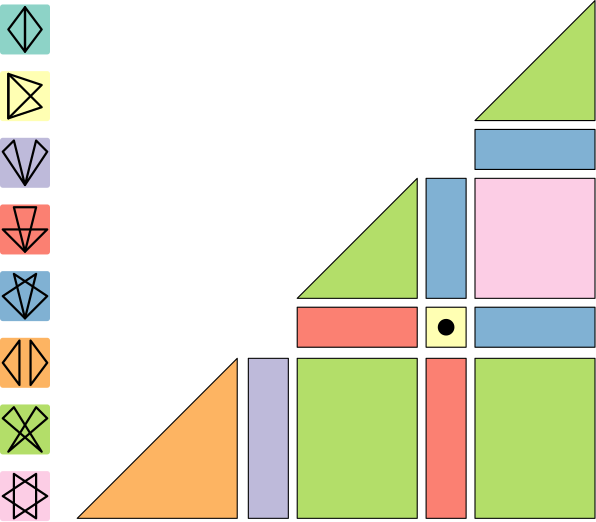 <?xml version="1.0"?>
<!DOCTYPE ipe SYSTEM "ipe.dtd">
<ipe version="70005" creator="Ipe 7.1.4">
<info created="D:20151120151800" modified="D:20151120160808"/>
<ipestyle name="basic">
<symbol name="arrow/arc(spx)">
<path stroke="sym-stroke" fill="sym-stroke" pen="sym-pen">
0 0 m
-1 0.333 l
-1 -0.333 l
h
</path>
</symbol>
<symbol name="arrow/farc(spx)">
<path stroke="sym-stroke" fill="white" pen="sym-pen">
0 0 m
-1 0.333 l
-1 -0.333 l
h
</path>
</symbol>
<symbol name="mark/circle(sx)" transformations="translations">
<path fill="sym-stroke">
0.6 0 0 0.6 0 0 e
0.4 0 0 0.4 0 0 e
</path>
</symbol>
<symbol name="mark/disk(sx)" transformations="translations">
<path fill="sym-stroke">
0.6 0 0 0.6 0 0 e
</path>
</symbol>
<symbol name="mark/fdisk(sfx)" transformations="translations">
<group>
<path fill="sym-fill">
0.5 0 0 0.5 0 0 e
</path>
<path fill="sym-stroke" fillrule="eofill">
0.6 0 0 0.6 0 0 e
0.4 0 0 0.4 0 0 e
</path>
</group>
</symbol>
<symbol name="mark/box(sx)" transformations="translations">
<path fill="sym-stroke" fillrule="eofill">
-0.6 -0.6 m
0.6 -0.6 l
0.6 0.6 l
-0.6 0.6 l
h
-0.4 -0.4 m
0.4 -0.4 l
0.4 0.4 l
-0.4 0.4 l
h
</path>
</symbol>
<symbol name="mark/square(sx)" transformations="translations">
<path fill="sym-stroke">
-0.6 -0.6 m
0.6 -0.6 l
0.6 0.6 l
-0.6 0.6 l
h
</path>
</symbol>
<symbol name="mark/fsquare(sfx)" transformations="translations">
<group>
<path fill="sym-fill">
-0.5 -0.5 m
0.5 -0.5 l
0.5 0.5 l
-0.5 0.5 l
h
</path>
<path fill="sym-stroke" fillrule="eofill">
-0.6 -0.6 m
0.6 -0.6 l
0.6 0.6 l
-0.6 0.6 l
h
-0.4 -0.4 m
0.4 -0.4 l
0.4 0.4 l
-0.4 0.4 l
h
</path>
</group>
</symbol>
<symbol name="mark/cross(sx)" transformations="translations">
<group>
<path fill="sym-stroke">
-0.43 -0.57 m
0.57 0.43 l
0.43 0.57 l
-0.57 -0.43 l
h
</path>
<path fill="sym-stroke">
-0.43 0.57 m
0.57 -0.43 l
0.43 -0.57 l
-0.57 0.43 l
h
</path>
</group>
</symbol>
<symbol name="arrow/fnormal(spx)">
<path stroke="sym-stroke" fill="white" pen="sym-pen">
0 0 m
-1 0.333 l
-1 -0.333 l
h
</path>
</symbol>
<symbol name="arrow/pointed(spx)">
<path stroke="sym-stroke" fill="sym-stroke" pen="sym-pen">
0 0 m
-1 0.333 l
-0.8 0 l
-1 -0.333 l
h
</path>
</symbol>
<symbol name="arrow/fpointed(spx)">
<path stroke="sym-stroke" fill="white" pen="sym-pen">
0 0 m
-1 0.333 l
-0.8 0 l
-1 -0.333 l
h
</path>
</symbol>
<symbol name="arrow/linear(spx)">
<path stroke="sym-stroke" pen="sym-pen">
-1 0.333 m
0 0 l
-1 -0.333 l
</path>
</symbol>
<symbol name="arrow/fdouble(spx)">
<path stroke="sym-stroke" fill="white" pen="sym-pen">
0 0 m
-1 0.333 l
-1 -0.333 l
h
-1 0 m
-2 0.333 l
-2 -0.333 l
h
</path>
</symbol>
<symbol name="arrow/double(spx)">
<path stroke="sym-stroke" fill="sym-stroke" pen="sym-pen">
0 0 m
-1 0.333 l
-1 -0.333 l
h
-1 0 m
-2 0.333 l
-2 -0.333 l
h
</path>
</symbol>
<pen name="heavier" value="0.8"/>
<pen name="fat" value="1.2"/>
<pen name="ultrafat" value="2"/>
<symbolsize name="large" value="5"/>
<symbolsize name="small" value="2"/>
<symbolsize name="tiny" value="1.1"/>
<arrowsize name="large" value="10"/>
<arrowsize name="small" value="5"/>
<arrowsize name="tiny" value="3"/>
<color name="red" value="1 0 0"/>
<color name="green" value="0 1 0"/>
<color name="blue" value="0 0 1"/>
<color name="yellow" value="1 1 0"/>
<color name="orange" value="1 0.647 0"/>
<color name="gold" value="1 0.843 0"/>
<color name="purple" value="0.627 0.125 0.941"/>
<color name="gray" value="0.745"/>
<color name="brown" value="0.647 0.165 0.165"/>
<color name="navy" value="0 0 0.502"/>
<color name="pink" value="1 0.753 0.796"/>
<color name="seagreen" value="0.18 0.545 0.341"/>
<color name="turquoise" value="0.251 0.878 0.816"/>
<color name="violet" value="0.933 0.51 0.933"/>
<color name="darkblue" value="0 0 0.545"/>
<color name="darkcyan" value="0 0.545 0.545"/>
<color name="darkgray" value="0.663"/>
<color name="darkgreen" value="0 0.392 0"/>
<color name="darkmagenta" value="0.545 0 0.545"/>
<color name="darkorange" value="1 0.549 0"/>
<color name="darkred" value="0.545 0 0"/>
<color name="lightblue" value="0.678 0.847 0.902"/>
<color name="lightcyan" value="0.878 1 1"/>
<color name="lightgray" value="0.827"/>
<color name="lightgreen" value="0.565 0.933 0.565"/>
<color name="lightyellow" value="1 1 0.878"/>
<dashstyle name="dashed" value="[4] 0"/>
<dashstyle name="dotted" value="[1 3] 0"/>
<dashstyle name="dash dotted" value="[4 2 1 2] 0"/>
<dashstyle name="dash dot dotted" value="[4 2 1 2 1 2] 0"/>
<textsize name="large" value="\large"/>
<textsize name="small" value="\small"/>
<textsize name="tiny" value="\tiny"/>
<textsize name="Large" value="\Large"/>
<textsize name="LARGE" value="\LARGE"/>
<textsize name="huge" value="\huge"/>
<textsize name="Huge" value="\Huge"/>
<textsize name="footnote" value="\footnotesize"/>
<textstyle name="center" begin="\begin{center}" end="\end{center}"/>
<textstyle name="itemize" begin="\begin{itemize}" end="\end{itemize}"/>
<textstyle name="item" begin="\begin{itemize}\item{}" end="\end{itemize}"/>
<gridsize name="4 pts" value="4"/>
<gridsize name="8 pts (~3 mm)" value="8"/>
<gridsize name="16 pts (~6 mm)" value="16"/>
<gridsize name="32 pts (~12 mm)" value="32"/>
<gridsize name="10 pts (~3.5 mm)" value="10"/>
<gridsize name="20 pts (~7 mm)" value="20"/>
<gridsize name="14 pts (~5 mm)" value="14"/>
<gridsize name="28 pts (~10 mm)" value="28"/>
<gridsize name="56 pts (~20 mm)" value="56"/>
<anglesize name="90 deg" value="90"/>
<anglesize name="60 deg" value="60"/>
<anglesize name="45 deg" value="45"/>
<anglesize name="30 deg" value="30"/>
<anglesize name="22.5 deg" value="22.5"/>
<tiling name="falling" angle="-60" step="4" width="1"/>
<tiling name="rising" angle="30" step="4" width="1"/>
</ipestyle>
<ipestyle name="colors">
<color name="aliceblue" value="0.941 0.973 1"/>
<color name="brew1" value="0.552 0.827 0.78"/>
<color name="brew2" value="1 1 0.701"/>
<color name="brew3" value="0.745 0.729 0.854"/>
<color name="brew4" value="0.984 0.501 0.447"/>
<color name="brew5" value="0.501 0.694 0.827"/>
<color name="brew6" value="0.992 0.705 0.384"/>
<color name="brew7" value="0.701 0.87 0.411"/>
<color name="brew8" value="0.988 0.803 0.898"/>
</ipestyle>
<page>
<layer name="alpha"/>
<layer name="beta"/>
<layer name="gamma"/>
<view layers="alpha beta" active="alpha"/>
<view layers="beta gamma" active="gamma"/>
<group layer="beta" matrix="1 0 0 1 8 0">
<path matrix="1 0 0 1 -256 -32" stroke="brew2" fill="brew2" pen="ultrafat">
416 640 m
416 624 l
432 624 l
432 640 l
h
</path>
<group matrix="1 0 0 1 -254 -32">
<path matrix="1 0 0 1 320 -96" stroke="black" pen="heavier">
96 736 m
108 732 l
96 720 l
h
</path>
<path matrix="1 0 0 1 320 -96" stroke="black" pen="heavier">
96 736 m
96 720 l
108 724 l
h
</path>
</group>
<path matrix="1 0 0 1 -256 -8" stroke="brew1" fill="brew1" pen="ultrafat">
416 640 m
416 624 l
432 624 l
432 640 l
h
</path>
<group matrix="1 0 0 1 -254 32">
<path matrix="1.5 0 0 1 272 -136" stroke="black" pen="heavier">
100 736 m
100 720 l
104 728 l
h
</path>
<path matrix="1.5 0 0 1 272 -136" stroke="black" pen="heavier">
100 720 m
96 728 l
100 736 l
h
</path>
</group>
<path matrix="1 0 0 1 -256 -56" stroke="brew3" fill="brew3" pen="ultrafat">
416 640 m
416 624 l
432 624 l
432 640 l
h
</path>
<path matrix="1 0 0 1 -256 -80" stroke="brew4" fill="brew4" pen="ultrafat">
416 640 m
416 624 l
432 624 l
432 640 l
h
</path>
<path matrix="1 0 0 1 -256 -128" stroke="brew6" fill="brew6" pen="ultrafat">
416 640 m
416 624 l
432 624 l
432 640 l
h
</path>
<path matrix="1 0 0 1 -256 -152" stroke="brew7" fill="brew7" pen="ultrafat">
416 640 m
416 624 l
432 624 l
432 640 l
h
</path>
<path matrix="1 0 0 1 -256 -176" stroke="brew8" fill="brew8" pen="ultrafat">
416 640 m
416 624 l
432 624 l
432 640 l
h
</path>
<group matrix="1 0 0 1 -16 176">
<path matrix="1 0 0 1 128 -152" stroke="black" pen="heavier">
56 544 m
52 560 l
48 556 l
h
</path>
<path matrix="1 0 0 1 128 -152" stroke="black" pen="heavier">
56 544 m
60 560 l
64 556 l
h
</path>
</group>
<group matrix="1 0 0 1 352 144">
<path matrix="1 0 0 1 -240 -144" stroke="black" pen="heavier">
56 544 m
48 552 l
64 552 l
h
</path>
<path matrix="1 0 0 1 -240 -144" stroke="black" pen="heavier">
56 544 m
52 560 l
60 560 l
h
</path>
</group>
<path matrix="1 0 0 1 -256 -104" stroke="brew5" fill="brew5" pen="ultrafat">
416 640 m
416 624 l
432 624 l
432 640 l
h
</path>
<group matrix="1 0 0 1 296 88">
<path matrix="1 0 0 1 -184 -112" stroke="black" pen="heavier">
56 544 m
48 552 l
60 560 l
h
</path>
<path matrix="1 0 0 1 -184 -112" stroke="black" pen="heavier">
56 544 m
52 560 l
64 552 l
h
</path>
</group>
<group matrix="1 0 0 1 88 8">
<path matrix="0.1875 0 0 0.25 36 360" stroke="black" pen="heavier">
224 512 m
224 576 l
192 544 l
h
</path>
<path matrix="-0.1875 0 0 0.25 124 360" stroke="black" pen="heavier">
224 512 m
224 576 l
192 544 l
h
</path>
</group>
<group matrix="1 0 0 1 -152 120">
<path matrix="0.25 0 0 0.25 264 224" stroke="black" pen="heavier">
248 512 m
192 560 l
208 576 l
h
</path>
<path matrix="0.25 0 0 0.25 264 224" stroke="black" pen="heavier">
200 512 m
256 560 l
240 576 l
h
</path>
</group>
<group matrix="1 0 0 1 -96 72">
<path matrix="0.25 0 0 0.25 208 248" stroke="black" pen="heavier">
240 512 m
240 576 l
192 544 l
h
</path>
<path matrix="0.25 0 0 0.25 208 248" stroke="black" pen="heavier">
208 512 m
256 544 l
208 576 l
h
</path>
</group>
</group>
<path layer="gamma" matrix="3.6 0 0 3.6 -716.4 -1452.8" stroke="black" fill="brew2">
288 544 m
288 528 l
292 528 l
292 544 l
h
</path>
<path matrix="3.6 0 0 3.6 -713.2 -1448.8" stroke="black" fill="brew2">
292 548 m
292 544 l
304 544 l
304 548 l
h
</path>
<path matrix="4 0 0 4 -832.4 -1667.2" stroke="black" fill="pink">
288 548 m
288 548 l
288 548 l
288 548 l
h
</path>
<path matrix="3.6 0 0 3.6 -716.4 -1445.6" stroke="black" fill="brew2">
288 548 m
288 560 l
292 560 l
292 548 l
h
</path>
<path matrix="3.6 0 0 3.6 -719.6 -1448.8" stroke="black" fill="brew2">
288 548 m
288 544 l
276 544 l
276 548 l
h
</path>
<path matrix="3.6 0 0 3.6 -722.8 -1452.8" stroke="black" fill="brew1">
272 544 m
272 528 l
276 528 l
276 544 l
h
</path>
<path matrix="3.6 0 0 3.6 -713.2 -1442.4" stroke="black" fill="brew1">
292 564 m
292 560 l
304 560 l
304 564 l
h
</path>
<path matrix="3.6 0 0 3.6 -726.8 -1452.8" stroke="black" fill="brew3">
272 544 m
256 528 l
272 528 l
h
</path>
<path matrix="3.6 0 0 3.6 -719.6 -1452.8" stroke="black" fill="brew5">
276 544 m
276 528 l
288 528 l
288 544 l
h
</path>
<path matrix="3.6 0 0 3.6 -713.2 -1452.8" stroke="black" fill="brew4">
292 544 m
292 528 l
304 528 l
304 544 l
h
</path>
<path matrix="3.6 0 0 3.6 -713.2 -1445.6" stroke="black" fill="brew5">
292 560 m
292 548 l
304 548 l
304 560 l
h
</path>
<path matrix="3.6 0 0 3.6 -719.6 -1445.6" stroke="black" fill="brew4">
288 548 m
288 560 l
276 548 l
h
</path>
<path matrix="3.6 0 0 3.6 -713.2 -1439.2" stroke="black" fill="brew3">
292 564 m
304 564 l
304 576 l
h
</path>
<path layer="alpha" matrix="3.6 0 0 3.6 -716.4 -1452.8" stroke="black" fill="brew4">
288 544 m
288 528 l
292 528 l
292 544 l
h
</path>
<path matrix="3.6 0 0 3.6 -713.2 -1448.8" stroke="black" fill="brew5">
292 548 m
292 544 l
304 544 l
304 548 l
h
</path>
<path matrix="4 0 0 4 -832.4 -1667.2" stroke="black" fill="pink">
288 548 m
288 548 l
288 548 l
288 548 l
h
</path>
<path matrix="3.6 0 0 3.6 -716.4 -1445.6" stroke="black" fill="brew5">
288 548 m
288 560 l
292 560 l
292 548 l
h
</path>
<path matrix="3.6 0 0 3.6 -719.6 -1448.8" stroke="black" fill="brew4">
288 548 m
288 544 l
276 544 l
276 548 l
h
</path>
<path matrix="3.6 0 0 3.6 -722.8 -1452.8" stroke="black" fill="brew3">
272 544 m
272 528 l
276 528 l
276 544 l
h
</path>
<path matrix="3.6 0 0 3.6 -713.2 -1442.4" stroke="black" fill="brew5">
292 564 m
292 560 l
304 560 l
304 564 l
h
</path>
<path matrix="3.6 0 0 3.6 -726.8 -1452.8" stroke="black" fill="brew6">
272 544 m
256 528 l
272 528 l
h
</path>
<path matrix="3.6 0 0 3.6 -719.6 -1452.8" stroke="black" fill="brew7">
276 544 m
276 528 l
288 528 l
288 544 l
h
</path>
<path matrix="3.6 0 0 3.6 -713.2 -1452.8" stroke="black" fill="brew7">
292 544 m
292 528 l
304 528 l
304 544 l
h
</path>
<path matrix="3.6 0 0 3.6 -713.2 -1445.6" stroke="black" fill="brew8">
292 560 m
292 548 l
304 548 l
304 560 l
h
</path>
<path matrix="3.6 0 0 3.6 -719.6 -1445.6" stroke="black" fill="brew7">
288 548 m
288 560 l
276 548 l
h
</path>
<path matrix="3.6 0 0 3.6 -713.2 -1439.2" stroke="black" fill="brew7">
292 564 m
304 564 l
304 576 l
h
</path>
<path matrix="3.6 0 0 3.6 -716.4 -1448.8" stroke="black" fill="brew2">
288 548 m
288 544 l
292 544 l
292 548 l
h
</path>
<use layer="beta" matrix="4 0 0 4 -664.4 -1723.2" name="mark/disk(sx)" pos="248 560" size="large" stroke="black"/>
<use layer="alpha" matrix="4 0 0 4 -664.4 -1723.2" name="mark/disk(sx)" pos="248 560" size="normal" stroke="black"/>
</page>
</ipe>
